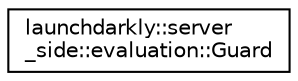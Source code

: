 digraph "Graphical Class Hierarchy"
{
 // LATEX_PDF_SIZE
  edge [fontname="Helvetica",fontsize="10",labelfontname="Helvetica",labelfontsize="10"];
  node [fontname="Helvetica",fontsize="10",shape=record];
  rankdir="LR";
  Node0 [label="launchdarkly::server\l_side::evaluation::Guard",height=0.2,width=0.4,color="black", fillcolor="white", style="filled",URL="$structlaunchdarkly_1_1server__side_1_1evaluation_1_1Guard.html",tooltip=" "];
}
